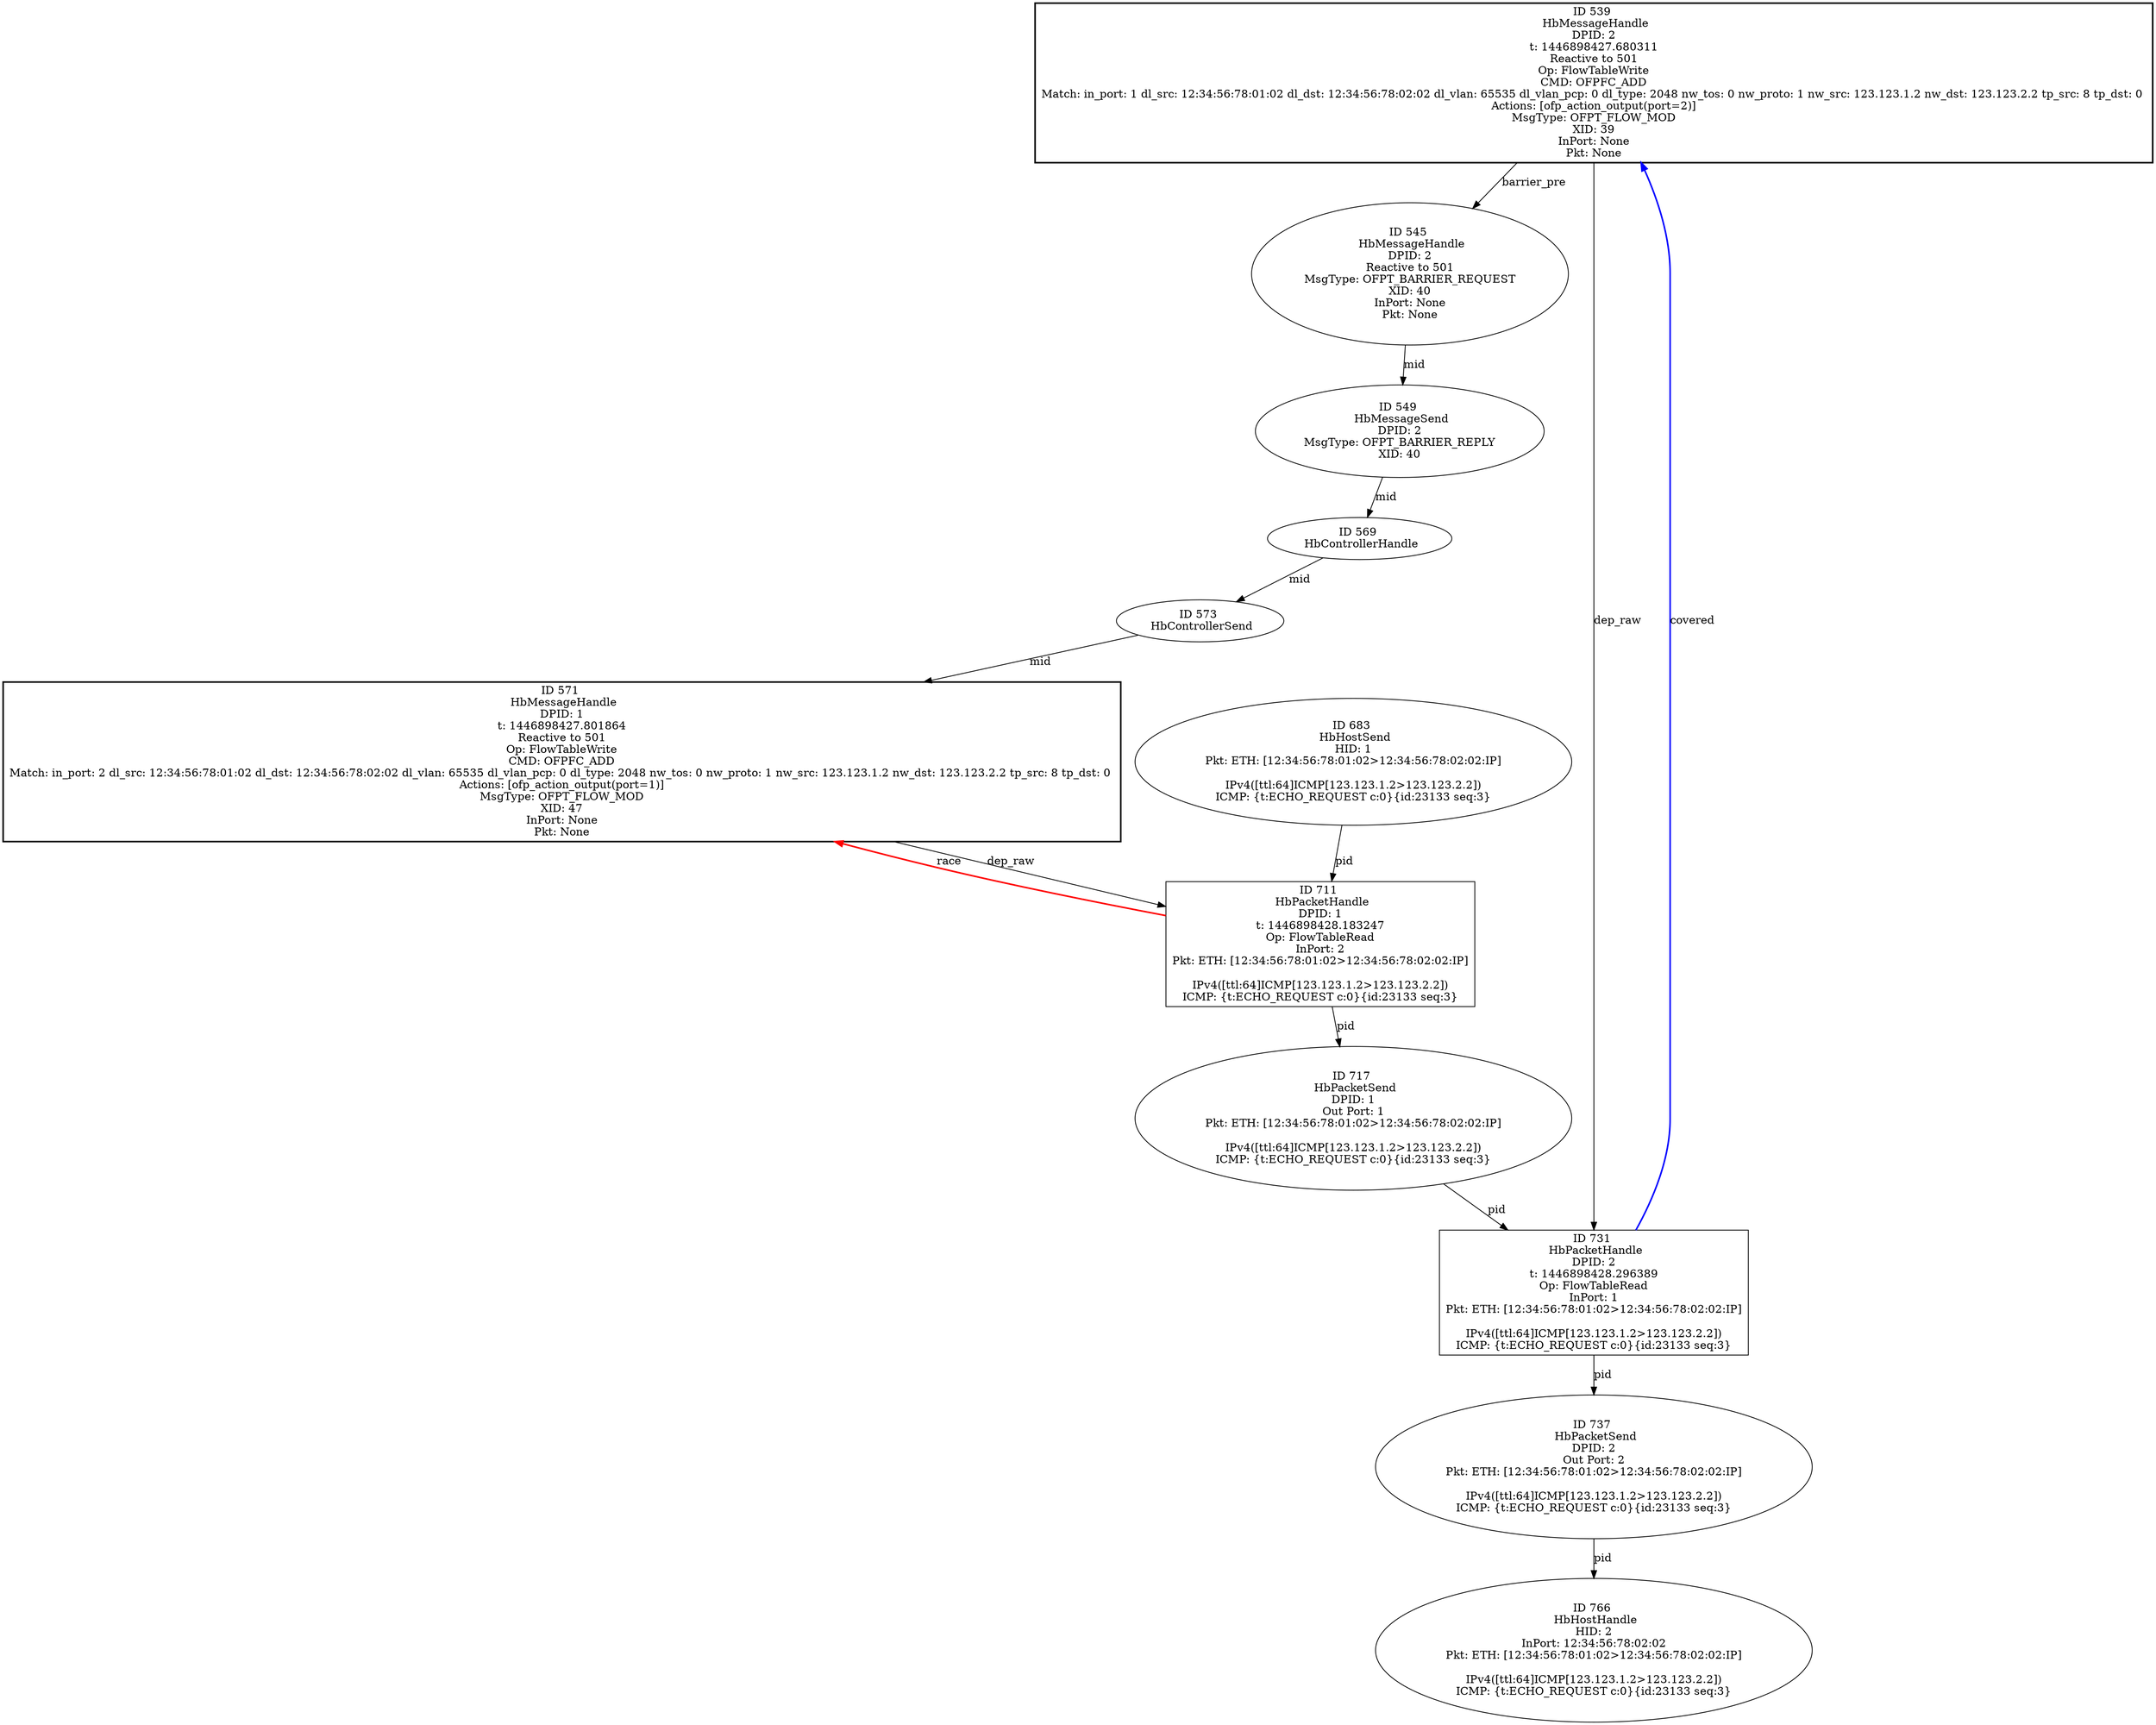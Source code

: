 strict digraph G {
539 [event=<hb_events.HbMessageHandle object at 0x10f84a3d0>, shape=box, cmd_type="Reactive to 501", style=bold, label="ID 539 
 HbMessageHandle
DPID: 2
t: 1446898427.680311
Reactive to 501
Op: FlowTableWrite
CMD: OFPFC_ADD
Match: in_port: 1 dl_src: 12:34:56:78:01:02 dl_dst: 12:34:56:78:02:02 dl_vlan: 65535 dl_vlan_pcp: 0 dl_type: 2048 nw_tos: 0 nw_proto: 1 nw_src: 123.123.1.2 nw_dst: 123.123.2.2 tp_src: 8 tp_dst: 0 
Actions: [ofp_action_output(port=2)]
MsgType: OFPT_FLOW_MOD
XID: 39
InPort: None
Pkt: None"];
737 [shape=oval, event=<hb_events.HbPacketSend object at 0x10f8b2a90>, label="ID 737 
 HbPacketSend
DPID: 2
Out Port: 2
Pkt: ETH: [12:34:56:78:01:02>12:34:56:78:02:02:IP]

IPv4([ttl:64]ICMP[123.123.1.2>123.123.2.2])
ICMP: {t:ECHO_REQUEST c:0}{id:23133 seq:3}"];
571 [event=<hb_events.HbMessageHandle object at 0x10f856bd0>, shape=box, cmd_type="Reactive to 501", style=bold, label="ID 571 
 HbMessageHandle
DPID: 1
t: 1446898427.801864
Reactive to 501
Op: FlowTableWrite
CMD: OFPFC_ADD
Match: in_port: 2 dl_src: 12:34:56:78:01:02 dl_dst: 12:34:56:78:02:02 dl_vlan: 65535 dl_vlan_pcp: 0 dl_type: 2048 nw_tos: 0 nw_proto: 1 nw_src: 123.123.1.2 nw_dst: 123.123.2.2 tp_src: 8 tp_dst: 0 
Actions: [ofp_action_output(port=1)]
MsgType: OFPT_FLOW_MOD
XID: 47
InPort: None
Pkt: None"];
549 [shape=oval, event=<hb_events.HbMessageSend object at 0x10f84a4d0>, label="ID 549 
 HbMessageSend
DPID: 2
MsgType: OFPT_BARRIER_REPLY
XID: 40"];
711 [shape=box, event=<hb_events.HbPacketHandle object at 0x10f88a410>, label="ID 711 
 HbPacketHandle
DPID: 1
t: 1446898428.183247
Op: FlowTableRead
InPort: 2
Pkt: ETH: [12:34:56:78:01:02>12:34:56:78:02:02:IP]

IPv4([ttl:64]ICMP[123.123.1.2>123.123.2.2])
ICMP: {t:ECHO_REQUEST c:0}{id:23133 seq:3}"];
683 [shape=oval, event=<hb_events.HbHostSend object at 0x10f88b9d0>, label="ID 683 
 HbHostSend
HID: 1
Pkt: ETH: [12:34:56:78:01:02>12:34:56:78:02:02:IP]

IPv4([ttl:64]ICMP[123.123.1.2>123.123.2.2])
ICMP: {t:ECHO_REQUEST c:0}{id:23133 seq:3}"];
717 [shape=oval, event=<hb_events.HbPacketSend object at 0x10f89ec90>, label="ID 717 
 HbPacketSend
DPID: 1
Out Port: 1
Pkt: ETH: [12:34:56:78:01:02>12:34:56:78:02:02:IP]

IPv4([ttl:64]ICMP[123.123.1.2>123.123.2.2])
ICMP: {t:ECHO_REQUEST c:0}{id:23133 seq:3}"];
545 [shape=oval, cmd_type="Reactive to 501", event=<hb_events.HbMessageHandle object at 0x10f84a590>, label="ID 545 
 HbMessageHandle
DPID: 2
Reactive to 501
MsgType: OFPT_BARRIER_REQUEST
XID: 40
InPort: None
Pkt: None"];
569 [shape=oval, event=<hb_events.HbControllerHandle object at 0x10f8502d0>, label="ID 569 
 HbControllerHandle"];
731 [shape=box, event=<hb_events.HbPacketHandle object at 0x10f8a2510>, label="ID 731 
 HbPacketHandle
DPID: 2
t: 1446898428.296389
Op: FlowTableRead
InPort: 1
Pkt: ETH: [12:34:56:78:01:02>12:34:56:78:02:02:IP]

IPv4([ttl:64]ICMP[123.123.1.2>123.123.2.2])
ICMP: {t:ECHO_REQUEST c:0}{id:23133 seq:3}"];
573 [shape=oval, event=<hb_events.HbControllerSend object at 0x10f850d10>, label="ID 573 
 HbControllerSend"];
766 [shape=oval, event=<hb_events.HbHostHandle object at 0x10f8fdf50>, label="ID 766 
 HbHostHandle
HID: 2
InPort: 12:34:56:78:02:02
Pkt: ETH: [12:34:56:78:01:02>12:34:56:78:02:02:IP]

IPv4([ttl:64]ICMP[123.123.1.2>123.123.2.2])
ICMP: {t:ECHO_REQUEST c:0}{id:23133 seq:3}"];
539 -> 545  [rel=barrier_pre, label=barrier_pre];
539 -> 731  [rel=dep_raw, label=dep_raw];
737 -> 766  [rel=pid, label=pid];
571 -> 711  [rel=dep_raw, label=dep_raw];
549 -> 569  [rel=mid, label=mid];
711 -> 571  [harmful=True, color=red, style=bold, rel=race, label=race];
711 -> 717  [rel=pid, label=pid];
683 -> 711  [rel=pid, label=pid];
717 -> 731  [rel=pid, label=pid];
545 -> 549  [rel=mid, label=mid];
569 -> 573  [rel=mid, label=mid];
731 -> 737  [rel=pid, label=pid];
731 -> 539  [harmful=True, color=blue, style=bold, rel=covered, label=covered];
573 -> 571  [rel=mid, label=mid];
}
